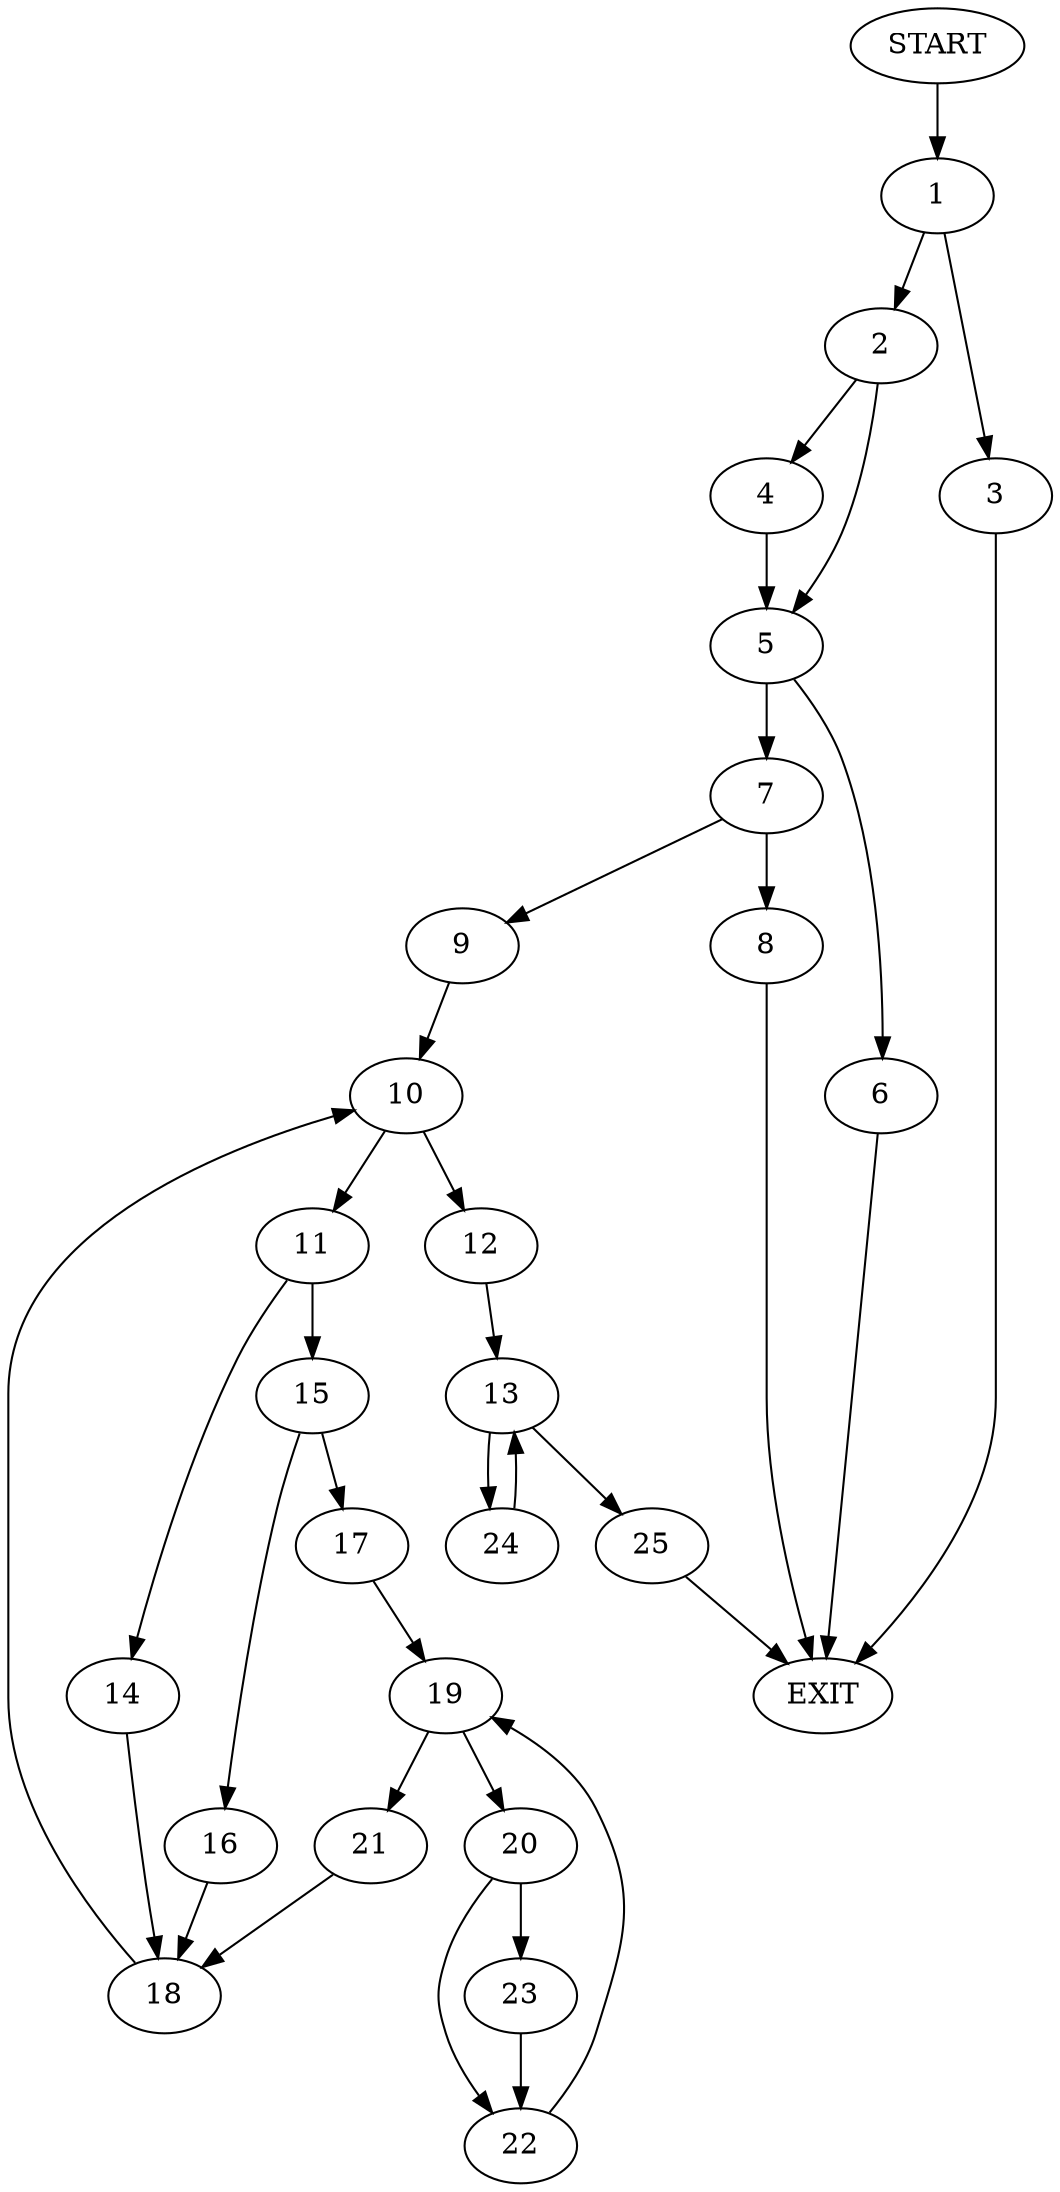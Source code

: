 digraph {
0 [label="START"]
26 [label="EXIT"]
0 -> 1
1 -> 2
1 -> 3
3 -> 26
2 -> 4
2 -> 5
5 -> 6
5 -> 7
4 -> 5
6 -> 26
7 -> 8
7 -> 9
9 -> 10
8 -> 26
10 -> 11
10 -> 12
12 -> 13
11 -> 14
11 -> 15
15 -> 16
15 -> 17
14 -> 18
16 -> 18
17 -> 19
18 -> 10
19 -> 20
19 -> 21
20 -> 22
20 -> 23
21 -> 18
23 -> 22
22 -> 19
13 -> 24
13 -> 25
25 -> 26
24 -> 13
}
